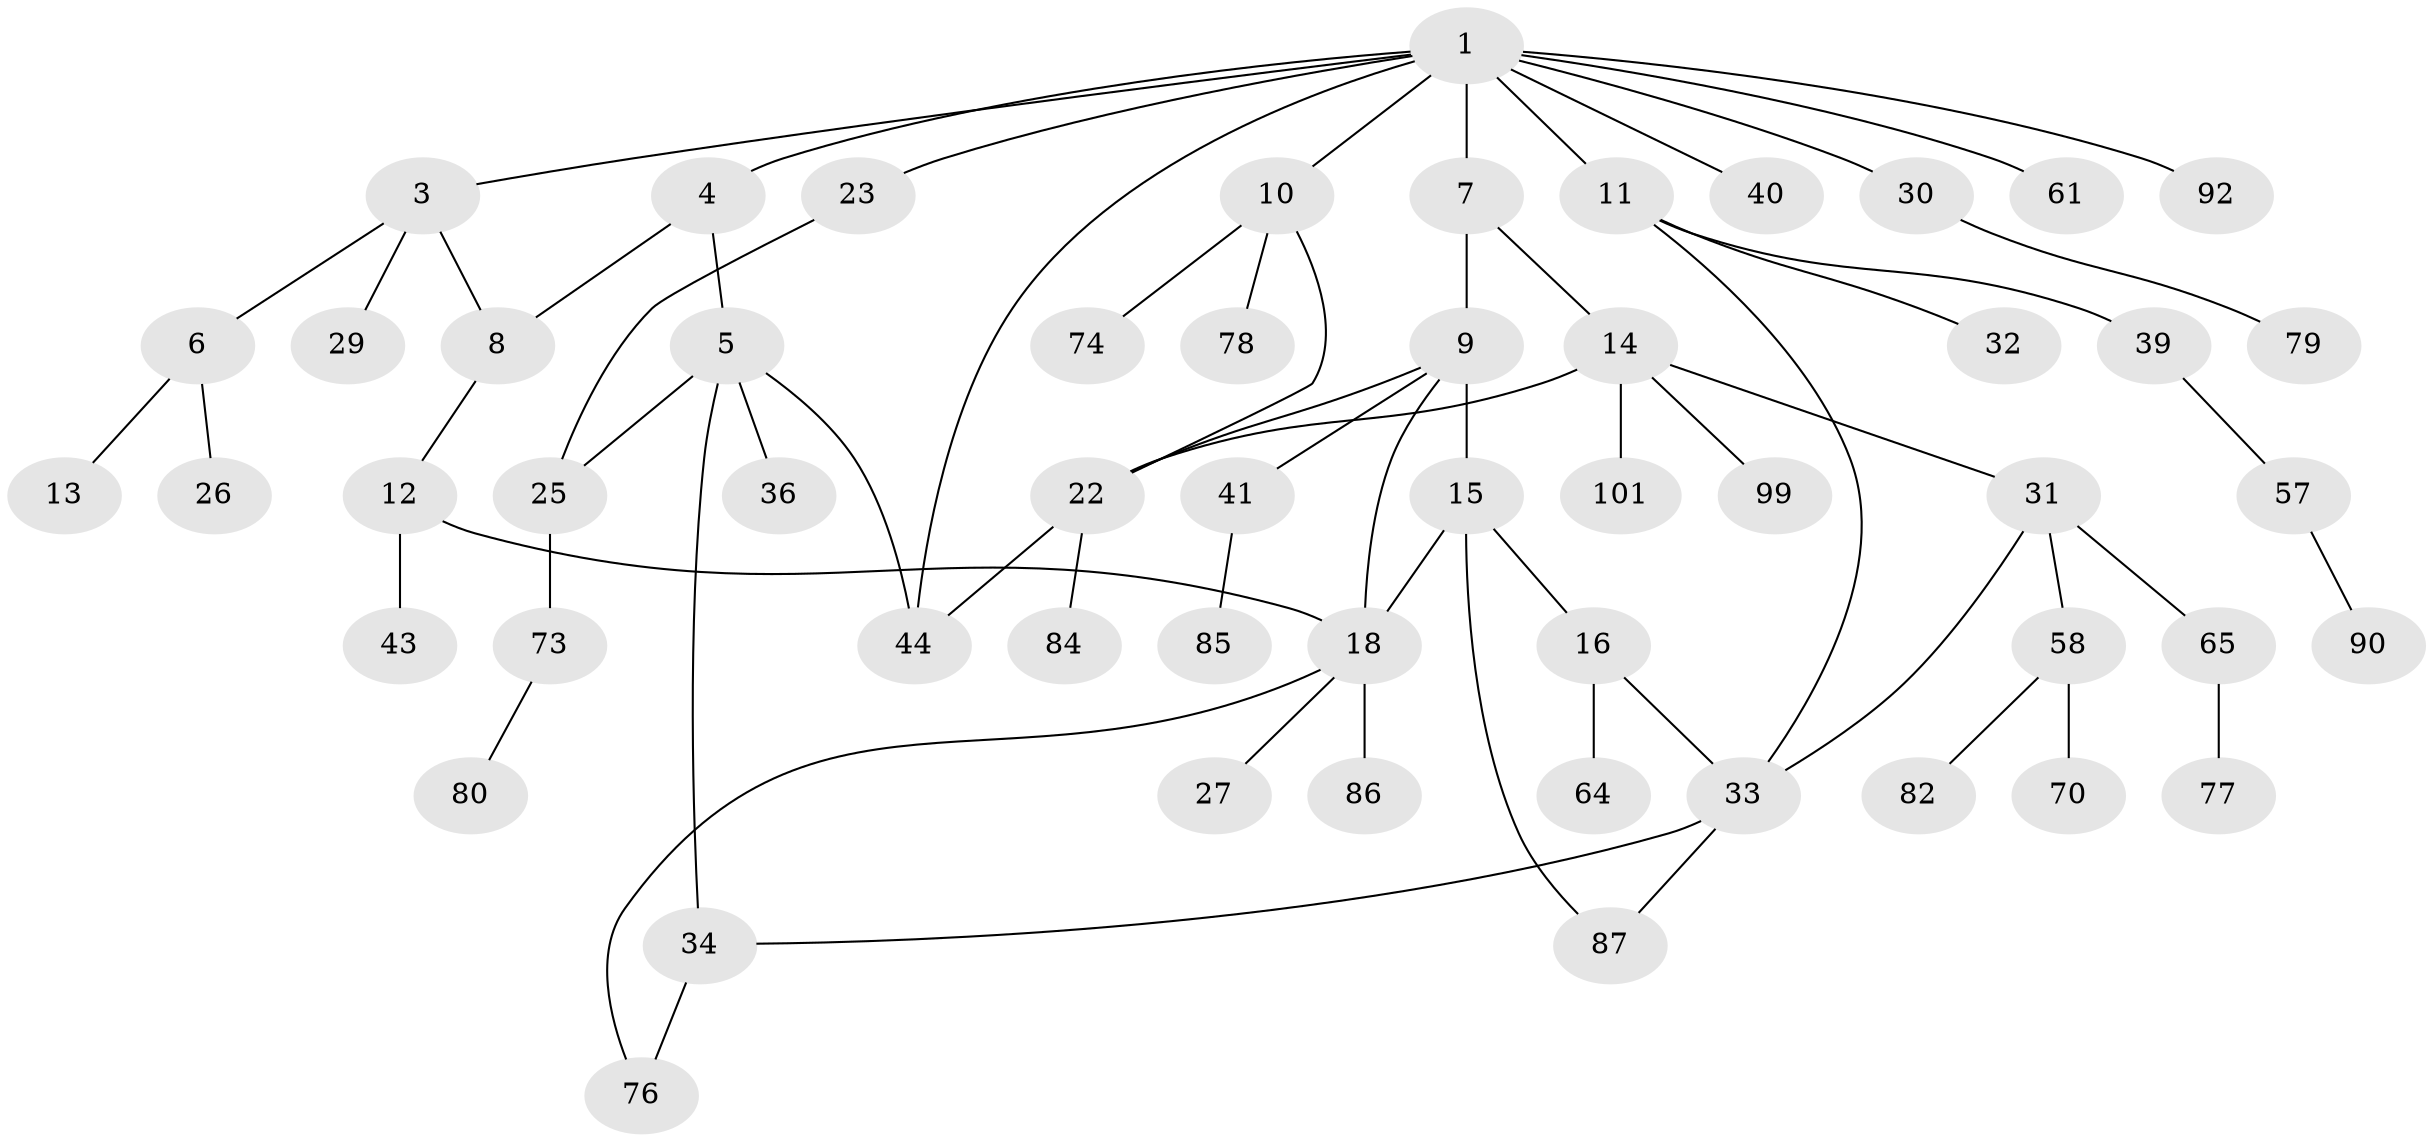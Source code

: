 // original degree distribution, {5: 0.05405405405405406, 8: 0.009009009009009009, 3: 0.18018018018018017, 4: 0.08108108108108109, 2: 0.24324324324324326, 6: 0.018018018018018018, 1: 0.4144144144144144}
// Generated by graph-tools (version 1.1) at 2025/13/03/09/25 04:13:15]
// undirected, 55 vertices, 67 edges
graph export_dot {
graph [start="1"]
  node [color=gray90,style=filled];
  1 [super="+2"];
  3 [super="+17"];
  4;
  5 [super="+68+19"];
  6;
  7;
  8 [super="+62"];
  9 [super="+35"];
  10 [super="+56+53"];
  11 [super="+89"];
  12 [super="+24"];
  13 [super="+91"];
  14;
  15;
  16;
  18 [super="+38+21"];
  22 [super="+60+66+42"];
  23;
  25 [super="+51"];
  26 [super="+75"];
  27;
  29;
  30 [super="+72+37"];
  31 [super="+49+97+45"];
  32;
  33 [super="+50+81+52+107+69"];
  34 [super="+110"];
  36;
  39;
  40 [super="+105"];
  41 [super="+46"];
  43;
  44;
  57;
  58 [super="+67"];
  61;
  64;
  65 [super="+109+71"];
  70;
  73;
  74;
  76;
  77 [super="+95"];
  78;
  79;
  80;
  82 [super="+104"];
  84;
  85;
  86;
  87;
  90;
  92;
  99;
  101;
  1 -- 7;
  1 -- 30;
  1 -- 40;
  1 -- 44;
  1 -- 3;
  1 -- 4;
  1 -- 10;
  1 -- 11;
  1 -- 23;
  1 -- 92;
  1 -- 61;
  3 -- 6;
  3 -- 8;
  3 -- 29;
  4 -- 5;
  4 -- 8;
  5 -- 34;
  5 -- 36;
  5 -- 44;
  5 -- 25;
  6 -- 13;
  6 -- 26;
  7 -- 9;
  7 -- 14;
  8 -- 12;
  9 -- 15;
  9 -- 18;
  9 -- 41;
  9 -- 22;
  10 -- 74;
  10 -- 22;
  10 -- 78;
  11 -- 32;
  11 -- 33;
  11 -- 39;
  12 -- 18;
  12 -- 43;
  14 -- 22;
  14 -- 31;
  14 -- 99;
  14 -- 101;
  15 -- 16;
  15 -- 87;
  15 -- 18;
  16 -- 64;
  16 -- 33;
  18 -- 27;
  18 -- 76;
  18 -- 86;
  22 -- 44;
  22 -- 84;
  23 -- 25;
  25 -- 73;
  30 -- 79;
  31 -- 65;
  31 -- 58;
  31 -- 33;
  33 -- 34;
  33 -- 87;
  34 -- 76;
  39 -- 57;
  41 -- 85;
  57 -- 90;
  58 -- 82;
  58 -- 70;
  65 -- 77;
  73 -- 80;
}
